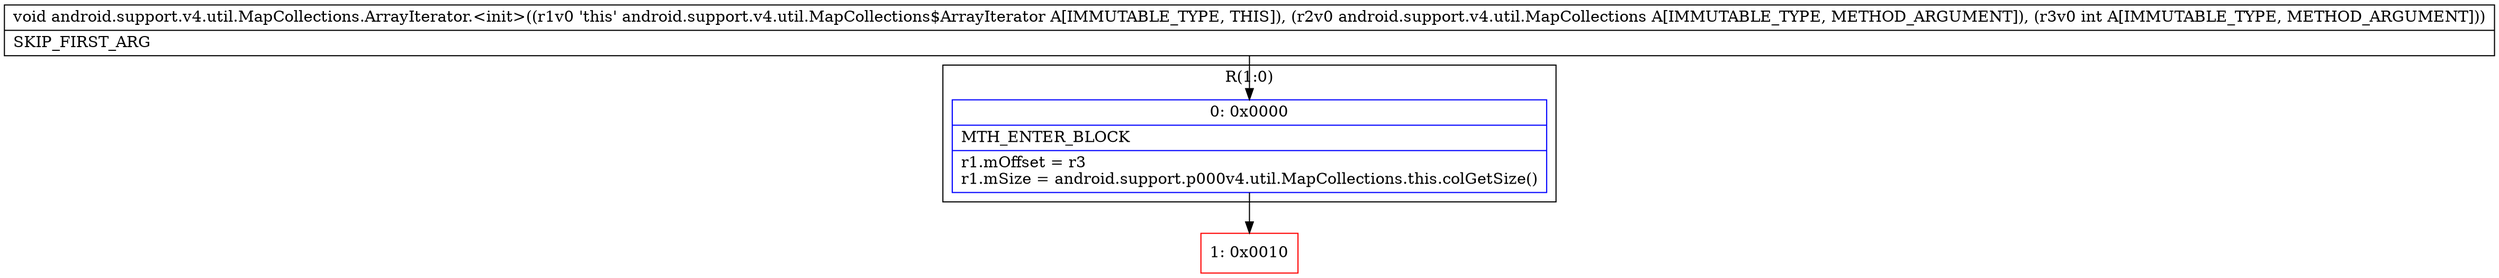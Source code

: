 digraph "CFG forandroid.support.v4.util.MapCollections.ArrayIterator.\<init\>(Landroid\/support\/v4\/util\/MapCollections;I)V" {
subgraph cluster_Region_1936253424 {
label = "R(1:0)";
node [shape=record,color=blue];
Node_0 [shape=record,label="{0\:\ 0x0000|MTH_ENTER_BLOCK\l|r1.mOffset = r3\lr1.mSize = android.support.p000v4.util.MapCollections.this.colGetSize()\l}"];
}
Node_1 [shape=record,color=red,label="{1\:\ 0x0010}"];
MethodNode[shape=record,label="{void android.support.v4.util.MapCollections.ArrayIterator.\<init\>((r1v0 'this' android.support.v4.util.MapCollections$ArrayIterator A[IMMUTABLE_TYPE, THIS]), (r2v0 android.support.v4.util.MapCollections A[IMMUTABLE_TYPE, METHOD_ARGUMENT]), (r3v0 int A[IMMUTABLE_TYPE, METHOD_ARGUMENT]))  | SKIP_FIRST_ARG\l}"];
MethodNode -> Node_0;
Node_0 -> Node_1;
}

